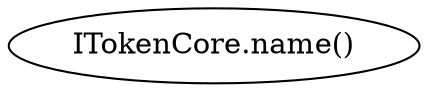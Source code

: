 digraph "" {
	graph [bb="0,0,174.9,36"];
	node [label="\N"];
	"ITokenCore.name()"	 [height=0.5,
		pos="87.451,18",
		width=2.4292];
}
digraph "" {
	graph [bb="0,0,174.9,36"];
	node [label="\N"];
	"ITokenCore.name()"	 [height=0.5,
		pos="87.451,18",
		width=2.4292];
}
digraph "" {
	graph [bb="0,0,174.9,36"];
	node [label="\N"];
	"ITokenCore.name()"	 [height=0.5,
		pos="87.451,18",
		width=2.4292];
}
digraph "" {
	graph [bb="0,0,174.9,36"];
	node [label="\N"];
	"ITokenCore.name()"	 [height=0.5,
		pos="87.451,18",
		width=2.4292];
}
digraph "" {
	graph [bb="0,0,174.9,36"];
	node [label="\N"];
	"ITokenCore.name()"	 [height=0.5,
		pos="87.451,18",
		width=2.4292];
}
